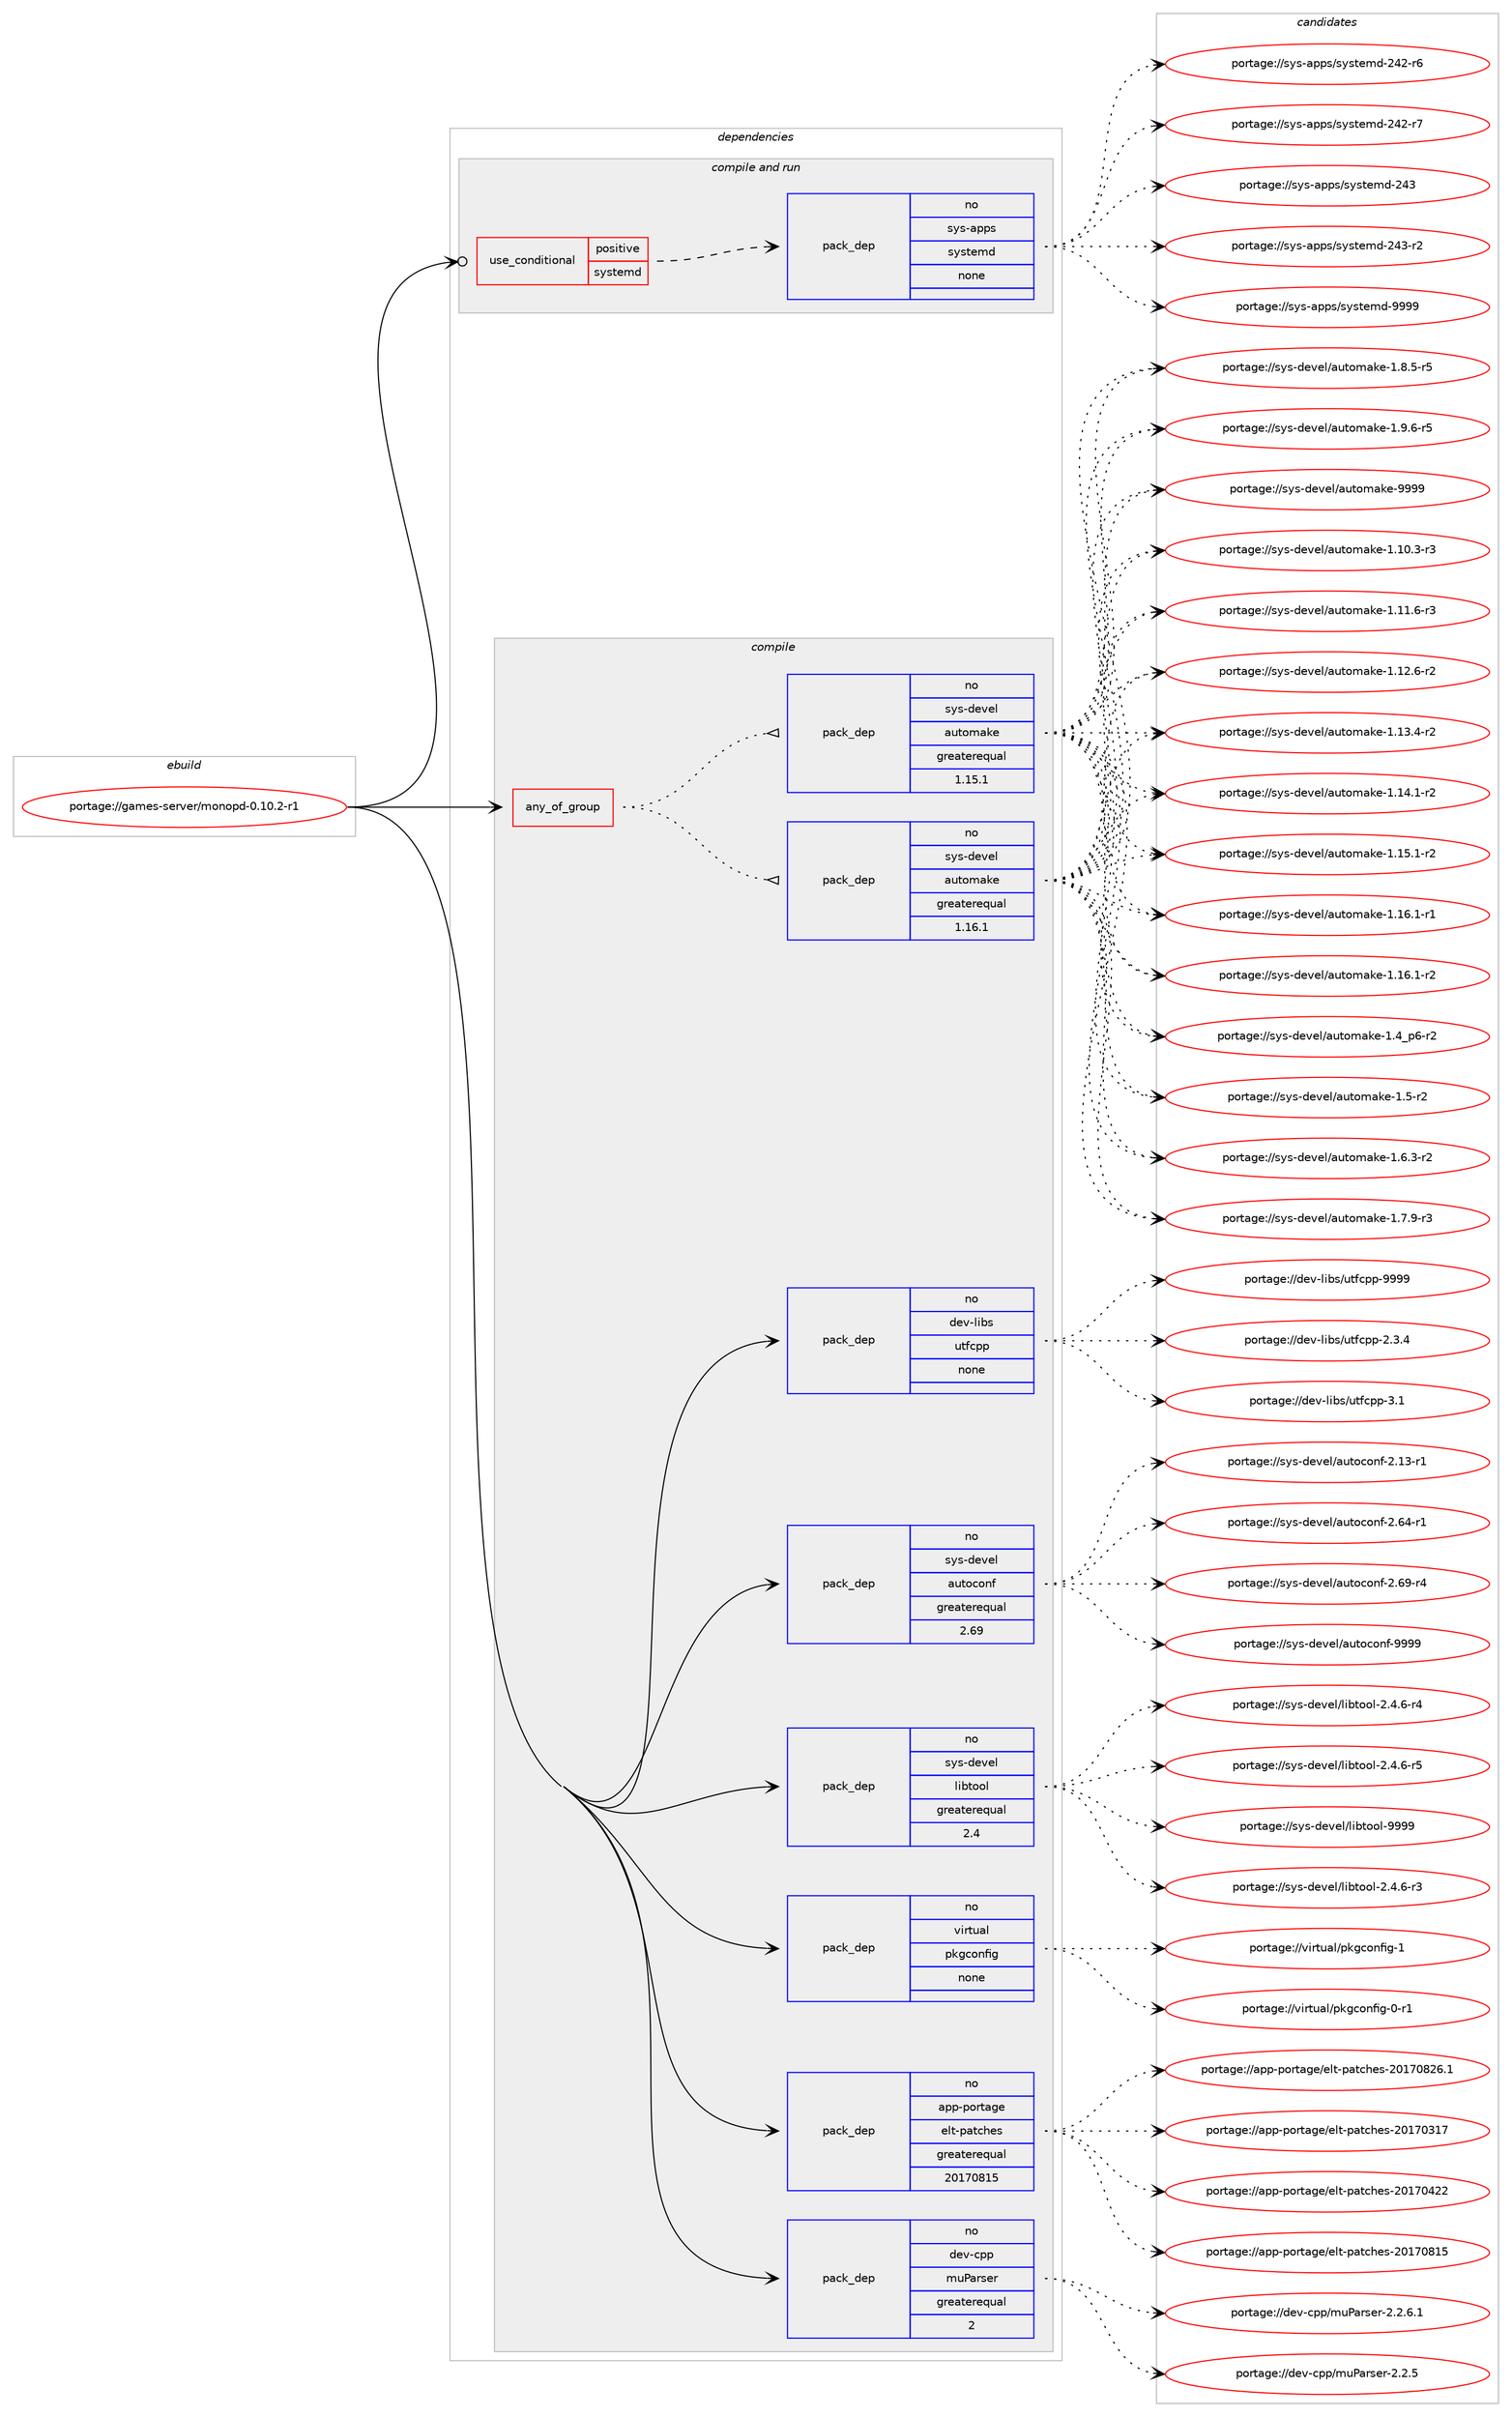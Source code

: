 digraph prolog {

# *************
# Graph options
# *************

newrank=true;
concentrate=true;
compound=true;
graph [rankdir=LR,fontname=Helvetica,fontsize=10,ranksep=1.5];#, ranksep=2.5, nodesep=0.2];
edge  [arrowhead=vee];
node  [fontname=Helvetica,fontsize=10];

# **********
# The ebuild
# **********

subgraph cluster_leftcol {
color=gray;
rank=same;
label=<<i>ebuild</i>>;
id [label="portage://games-server/monopd-0.10.2-r1", color=red, width=4, href="../games-server/monopd-0.10.2-r1.svg"];
}

# ****************
# The dependencies
# ****************

subgraph cluster_midcol {
color=gray;
label=<<i>dependencies</i>>;
subgraph cluster_compile {
fillcolor="#eeeeee";
style=filled;
label=<<i>compile</i>>;
subgraph any3950 {
dependency275947 [label=<<TABLE BORDER="0" CELLBORDER="1" CELLSPACING="0" CELLPADDING="4"><TR><TD CELLPADDING="10">any_of_group</TD></TR></TABLE>>, shape=none, color=red];subgraph pack198282 {
dependency275948 [label=<<TABLE BORDER="0" CELLBORDER="1" CELLSPACING="0" CELLPADDING="4" WIDTH="220"><TR><TD ROWSPAN="6" CELLPADDING="30">pack_dep</TD></TR><TR><TD WIDTH="110">no</TD></TR><TR><TD>sys-devel</TD></TR><TR><TD>automake</TD></TR><TR><TD>greaterequal</TD></TR><TR><TD>1.16.1</TD></TR></TABLE>>, shape=none, color=blue];
}
dependency275947:e -> dependency275948:w [weight=20,style="dotted",arrowhead="oinv"];
subgraph pack198283 {
dependency275949 [label=<<TABLE BORDER="0" CELLBORDER="1" CELLSPACING="0" CELLPADDING="4" WIDTH="220"><TR><TD ROWSPAN="6" CELLPADDING="30">pack_dep</TD></TR><TR><TD WIDTH="110">no</TD></TR><TR><TD>sys-devel</TD></TR><TR><TD>automake</TD></TR><TR><TD>greaterequal</TD></TR><TR><TD>1.15.1</TD></TR></TABLE>>, shape=none, color=blue];
}
dependency275947:e -> dependency275949:w [weight=20,style="dotted",arrowhead="oinv"];
}
id:e -> dependency275947:w [weight=20,style="solid",arrowhead="vee"];
subgraph pack198284 {
dependency275950 [label=<<TABLE BORDER="0" CELLBORDER="1" CELLSPACING="0" CELLPADDING="4" WIDTH="220"><TR><TD ROWSPAN="6" CELLPADDING="30">pack_dep</TD></TR><TR><TD WIDTH="110">no</TD></TR><TR><TD>app-portage</TD></TR><TR><TD>elt-patches</TD></TR><TR><TD>greaterequal</TD></TR><TR><TD>20170815</TD></TR></TABLE>>, shape=none, color=blue];
}
id:e -> dependency275950:w [weight=20,style="solid",arrowhead="vee"];
subgraph pack198285 {
dependency275951 [label=<<TABLE BORDER="0" CELLBORDER="1" CELLSPACING="0" CELLPADDING="4" WIDTH="220"><TR><TD ROWSPAN="6" CELLPADDING="30">pack_dep</TD></TR><TR><TD WIDTH="110">no</TD></TR><TR><TD>dev-cpp</TD></TR><TR><TD>muParser</TD></TR><TR><TD>greaterequal</TD></TR><TR><TD>2</TD></TR></TABLE>>, shape=none, color=blue];
}
id:e -> dependency275951:w [weight=20,style="solid",arrowhead="vee"];
subgraph pack198286 {
dependency275952 [label=<<TABLE BORDER="0" CELLBORDER="1" CELLSPACING="0" CELLPADDING="4" WIDTH="220"><TR><TD ROWSPAN="6" CELLPADDING="30">pack_dep</TD></TR><TR><TD WIDTH="110">no</TD></TR><TR><TD>dev-libs</TD></TR><TR><TD>utfcpp</TD></TR><TR><TD>none</TD></TR><TR><TD></TD></TR></TABLE>>, shape=none, color=blue];
}
id:e -> dependency275952:w [weight=20,style="solid",arrowhead="vee"];
subgraph pack198287 {
dependency275953 [label=<<TABLE BORDER="0" CELLBORDER="1" CELLSPACING="0" CELLPADDING="4" WIDTH="220"><TR><TD ROWSPAN="6" CELLPADDING="30">pack_dep</TD></TR><TR><TD WIDTH="110">no</TD></TR><TR><TD>sys-devel</TD></TR><TR><TD>autoconf</TD></TR><TR><TD>greaterequal</TD></TR><TR><TD>2.69</TD></TR></TABLE>>, shape=none, color=blue];
}
id:e -> dependency275953:w [weight=20,style="solid",arrowhead="vee"];
subgraph pack198288 {
dependency275954 [label=<<TABLE BORDER="0" CELLBORDER="1" CELLSPACING="0" CELLPADDING="4" WIDTH="220"><TR><TD ROWSPAN="6" CELLPADDING="30">pack_dep</TD></TR><TR><TD WIDTH="110">no</TD></TR><TR><TD>sys-devel</TD></TR><TR><TD>libtool</TD></TR><TR><TD>greaterequal</TD></TR><TR><TD>2.4</TD></TR></TABLE>>, shape=none, color=blue];
}
id:e -> dependency275954:w [weight=20,style="solid",arrowhead="vee"];
subgraph pack198289 {
dependency275955 [label=<<TABLE BORDER="0" CELLBORDER="1" CELLSPACING="0" CELLPADDING="4" WIDTH="220"><TR><TD ROWSPAN="6" CELLPADDING="30">pack_dep</TD></TR><TR><TD WIDTH="110">no</TD></TR><TR><TD>virtual</TD></TR><TR><TD>pkgconfig</TD></TR><TR><TD>none</TD></TR><TR><TD></TD></TR></TABLE>>, shape=none, color=blue];
}
id:e -> dependency275955:w [weight=20,style="solid",arrowhead="vee"];
}
subgraph cluster_compileandrun {
fillcolor="#eeeeee";
style=filled;
label=<<i>compile and run</i>>;
subgraph cond73641 {
dependency275956 [label=<<TABLE BORDER="0" CELLBORDER="1" CELLSPACING="0" CELLPADDING="4"><TR><TD ROWSPAN="3" CELLPADDING="10">use_conditional</TD></TR><TR><TD>positive</TD></TR><TR><TD>systemd</TD></TR></TABLE>>, shape=none, color=red];
subgraph pack198290 {
dependency275957 [label=<<TABLE BORDER="0" CELLBORDER="1" CELLSPACING="0" CELLPADDING="4" WIDTH="220"><TR><TD ROWSPAN="6" CELLPADDING="30">pack_dep</TD></TR><TR><TD WIDTH="110">no</TD></TR><TR><TD>sys-apps</TD></TR><TR><TD>systemd</TD></TR><TR><TD>none</TD></TR><TR><TD></TD></TR></TABLE>>, shape=none, color=blue];
}
dependency275956:e -> dependency275957:w [weight=20,style="dashed",arrowhead="vee"];
}
id:e -> dependency275956:w [weight=20,style="solid",arrowhead="odotvee"];
}
subgraph cluster_run {
fillcolor="#eeeeee";
style=filled;
label=<<i>run</i>>;
}
}

# **************
# The candidates
# **************

subgraph cluster_choices {
rank=same;
color=gray;
label=<<i>candidates</i>>;

subgraph choice198282 {
color=black;
nodesep=1;
choiceportage11512111545100101118101108479711711611110997107101454946494846514511451 [label="portage://sys-devel/automake-1.10.3-r3", color=red, width=4,href="../sys-devel/automake-1.10.3-r3.svg"];
choiceportage11512111545100101118101108479711711611110997107101454946494946544511451 [label="portage://sys-devel/automake-1.11.6-r3", color=red, width=4,href="../sys-devel/automake-1.11.6-r3.svg"];
choiceportage11512111545100101118101108479711711611110997107101454946495046544511450 [label="portage://sys-devel/automake-1.12.6-r2", color=red, width=4,href="../sys-devel/automake-1.12.6-r2.svg"];
choiceportage11512111545100101118101108479711711611110997107101454946495146524511450 [label="portage://sys-devel/automake-1.13.4-r2", color=red, width=4,href="../sys-devel/automake-1.13.4-r2.svg"];
choiceportage11512111545100101118101108479711711611110997107101454946495246494511450 [label="portage://sys-devel/automake-1.14.1-r2", color=red, width=4,href="../sys-devel/automake-1.14.1-r2.svg"];
choiceportage11512111545100101118101108479711711611110997107101454946495346494511450 [label="portage://sys-devel/automake-1.15.1-r2", color=red, width=4,href="../sys-devel/automake-1.15.1-r2.svg"];
choiceportage11512111545100101118101108479711711611110997107101454946495446494511449 [label="portage://sys-devel/automake-1.16.1-r1", color=red, width=4,href="../sys-devel/automake-1.16.1-r1.svg"];
choiceportage11512111545100101118101108479711711611110997107101454946495446494511450 [label="portage://sys-devel/automake-1.16.1-r2", color=red, width=4,href="../sys-devel/automake-1.16.1-r2.svg"];
choiceportage115121115451001011181011084797117116111109971071014549465295112544511450 [label="portage://sys-devel/automake-1.4_p6-r2", color=red, width=4,href="../sys-devel/automake-1.4_p6-r2.svg"];
choiceportage11512111545100101118101108479711711611110997107101454946534511450 [label="portage://sys-devel/automake-1.5-r2", color=red, width=4,href="../sys-devel/automake-1.5-r2.svg"];
choiceportage115121115451001011181011084797117116111109971071014549465446514511450 [label="portage://sys-devel/automake-1.6.3-r2", color=red, width=4,href="../sys-devel/automake-1.6.3-r2.svg"];
choiceportage115121115451001011181011084797117116111109971071014549465546574511451 [label="portage://sys-devel/automake-1.7.9-r3", color=red, width=4,href="../sys-devel/automake-1.7.9-r3.svg"];
choiceportage115121115451001011181011084797117116111109971071014549465646534511453 [label="portage://sys-devel/automake-1.8.5-r5", color=red, width=4,href="../sys-devel/automake-1.8.5-r5.svg"];
choiceportage115121115451001011181011084797117116111109971071014549465746544511453 [label="portage://sys-devel/automake-1.9.6-r5", color=red, width=4,href="../sys-devel/automake-1.9.6-r5.svg"];
choiceportage115121115451001011181011084797117116111109971071014557575757 [label="portage://sys-devel/automake-9999", color=red, width=4,href="../sys-devel/automake-9999.svg"];
dependency275948:e -> choiceportage11512111545100101118101108479711711611110997107101454946494846514511451:w [style=dotted,weight="100"];
dependency275948:e -> choiceportage11512111545100101118101108479711711611110997107101454946494946544511451:w [style=dotted,weight="100"];
dependency275948:e -> choiceportage11512111545100101118101108479711711611110997107101454946495046544511450:w [style=dotted,weight="100"];
dependency275948:e -> choiceportage11512111545100101118101108479711711611110997107101454946495146524511450:w [style=dotted,weight="100"];
dependency275948:e -> choiceportage11512111545100101118101108479711711611110997107101454946495246494511450:w [style=dotted,weight="100"];
dependency275948:e -> choiceportage11512111545100101118101108479711711611110997107101454946495346494511450:w [style=dotted,weight="100"];
dependency275948:e -> choiceportage11512111545100101118101108479711711611110997107101454946495446494511449:w [style=dotted,weight="100"];
dependency275948:e -> choiceportage11512111545100101118101108479711711611110997107101454946495446494511450:w [style=dotted,weight="100"];
dependency275948:e -> choiceportage115121115451001011181011084797117116111109971071014549465295112544511450:w [style=dotted,weight="100"];
dependency275948:e -> choiceportage11512111545100101118101108479711711611110997107101454946534511450:w [style=dotted,weight="100"];
dependency275948:e -> choiceportage115121115451001011181011084797117116111109971071014549465446514511450:w [style=dotted,weight="100"];
dependency275948:e -> choiceportage115121115451001011181011084797117116111109971071014549465546574511451:w [style=dotted,weight="100"];
dependency275948:e -> choiceportage115121115451001011181011084797117116111109971071014549465646534511453:w [style=dotted,weight="100"];
dependency275948:e -> choiceportage115121115451001011181011084797117116111109971071014549465746544511453:w [style=dotted,weight="100"];
dependency275948:e -> choiceportage115121115451001011181011084797117116111109971071014557575757:w [style=dotted,weight="100"];
}
subgraph choice198283 {
color=black;
nodesep=1;
choiceportage11512111545100101118101108479711711611110997107101454946494846514511451 [label="portage://sys-devel/automake-1.10.3-r3", color=red, width=4,href="../sys-devel/automake-1.10.3-r3.svg"];
choiceportage11512111545100101118101108479711711611110997107101454946494946544511451 [label="portage://sys-devel/automake-1.11.6-r3", color=red, width=4,href="../sys-devel/automake-1.11.6-r3.svg"];
choiceportage11512111545100101118101108479711711611110997107101454946495046544511450 [label="portage://sys-devel/automake-1.12.6-r2", color=red, width=4,href="../sys-devel/automake-1.12.6-r2.svg"];
choiceportage11512111545100101118101108479711711611110997107101454946495146524511450 [label="portage://sys-devel/automake-1.13.4-r2", color=red, width=4,href="../sys-devel/automake-1.13.4-r2.svg"];
choiceportage11512111545100101118101108479711711611110997107101454946495246494511450 [label="portage://sys-devel/automake-1.14.1-r2", color=red, width=4,href="../sys-devel/automake-1.14.1-r2.svg"];
choiceportage11512111545100101118101108479711711611110997107101454946495346494511450 [label="portage://sys-devel/automake-1.15.1-r2", color=red, width=4,href="../sys-devel/automake-1.15.1-r2.svg"];
choiceportage11512111545100101118101108479711711611110997107101454946495446494511449 [label="portage://sys-devel/automake-1.16.1-r1", color=red, width=4,href="../sys-devel/automake-1.16.1-r1.svg"];
choiceportage11512111545100101118101108479711711611110997107101454946495446494511450 [label="portage://sys-devel/automake-1.16.1-r2", color=red, width=4,href="../sys-devel/automake-1.16.1-r2.svg"];
choiceportage115121115451001011181011084797117116111109971071014549465295112544511450 [label="portage://sys-devel/automake-1.4_p6-r2", color=red, width=4,href="../sys-devel/automake-1.4_p6-r2.svg"];
choiceportage11512111545100101118101108479711711611110997107101454946534511450 [label="portage://sys-devel/automake-1.5-r2", color=red, width=4,href="../sys-devel/automake-1.5-r2.svg"];
choiceportage115121115451001011181011084797117116111109971071014549465446514511450 [label="portage://sys-devel/automake-1.6.3-r2", color=red, width=4,href="../sys-devel/automake-1.6.3-r2.svg"];
choiceportage115121115451001011181011084797117116111109971071014549465546574511451 [label="portage://sys-devel/automake-1.7.9-r3", color=red, width=4,href="../sys-devel/automake-1.7.9-r3.svg"];
choiceportage115121115451001011181011084797117116111109971071014549465646534511453 [label="portage://sys-devel/automake-1.8.5-r5", color=red, width=4,href="../sys-devel/automake-1.8.5-r5.svg"];
choiceportage115121115451001011181011084797117116111109971071014549465746544511453 [label="portage://sys-devel/automake-1.9.6-r5", color=red, width=4,href="../sys-devel/automake-1.9.6-r5.svg"];
choiceportage115121115451001011181011084797117116111109971071014557575757 [label="portage://sys-devel/automake-9999", color=red, width=4,href="../sys-devel/automake-9999.svg"];
dependency275949:e -> choiceportage11512111545100101118101108479711711611110997107101454946494846514511451:w [style=dotted,weight="100"];
dependency275949:e -> choiceportage11512111545100101118101108479711711611110997107101454946494946544511451:w [style=dotted,weight="100"];
dependency275949:e -> choiceportage11512111545100101118101108479711711611110997107101454946495046544511450:w [style=dotted,weight="100"];
dependency275949:e -> choiceportage11512111545100101118101108479711711611110997107101454946495146524511450:w [style=dotted,weight="100"];
dependency275949:e -> choiceportage11512111545100101118101108479711711611110997107101454946495246494511450:w [style=dotted,weight="100"];
dependency275949:e -> choiceportage11512111545100101118101108479711711611110997107101454946495346494511450:w [style=dotted,weight="100"];
dependency275949:e -> choiceportage11512111545100101118101108479711711611110997107101454946495446494511449:w [style=dotted,weight="100"];
dependency275949:e -> choiceportage11512111545100101118101108479711711611110997107101454946495446494511450:w [style=dotted,weight="100"];
dependency275949:e -> choiceportage115121115451001011181011084797117116111109971071014549465295112544511450:w [style=dotted,weight="100"];
dependency275949:e -> choiceportage11512111545100101118101108479711711611110997107101454946534511450:w [style=dotted,weight="100"];
dependency275949:e -> choiceportage115121115451001011181011084797117116111109971071014549465446514511450:w [style=dotted,weight="100"];
dependency275949:e -> choiceportage115121115451001011181011084797117116111109971071014549465546574511451:w [style=dotted,weight="100"];
dependency275949:e -> choiceportage115121115451001011181011084797117116111109971071014549465646534511453:w [style=dotted,weight="100"];
dependency275949:e -> choiceportage115121115451001011181011084797117116111109971071014549465746544511453:w [style=dotted,weight="100"];
dependency275949:e -> choiceportage115121115451001011181011084797117116111109971071014557575757:w [style=dotted,weight="100"];
}
subgraph choice198284 {
color=black;
nodesep=1;
choiceportage97112112451121111141169710310147101108116451129711699104101115455048495548514955 [label="portage://app-portage/elt-patches-20170317", color=red, width=4,href="../app-portage/elt-patches-20170317.svg"];
choiceportage97112112451121111141169710310147101108116451129711699104101115455048495548525050 [label="portage://app-portage/elt-patches-20170422", color=red, width=4,href="../app-portage/elt-patches-20170422.svg"];
choiceportage97112112451121111141169710310147101108116451129711699104101115455048495548564953 [label="portage://app-portage/elt-patches-20170815", color=red, width=4,href="../app-portage/elt-patches-20170815.svg"];
choiceportage971121124511211111411697103101471011081164511297116991041011154550484955485650544649 [label="portage://app-portage/elt-patches-20170826.1", color=red, width=4,href="../app-portage/elt-patches-20170826.1.svg"];
dependency275950:e -> choiceportage97112112451121111141169710310147101108116451129711699104101115455048495548514955:w [style=dotted,weight="100"];
dependency275950:e -> choiceportage97112112451121111141169710310147101108116451129711699104101115455048495548525050:w [style=dotted,weight="100"];
dependency275950:e -> choiceportage97112112451121111141169710310147101108116451129711699104101115455048495548564953:w [style=dotted,weight="100"];
dependency275950:e -> choiceportage971121124511211111411697103101471011081164511297116991041011154550484955485650544649:w [style=dotted,weight="100"];
}
subgraph choice198285 {
color=black;
nodesep=1;
choiceportage1001011184599112112471091178097114115101114455046504653 [label="portage://dev-cpp/muParser-2.2.5", color=red, width=4,href="../dev-cpp/muParser-2.2.5.svg"];
choiceportage10010111845991121124710911780971141151011144550465046544649 [label="portage://dev-cpp/muParser-2.2.6.1", color=red, width=4,href="../dev-cpp/muParser-2.2.6.1.svg"];
dependency275951:e -> choiceportage1001011184599112112471091178097114115101114455046504653:w [style=dotted,weight="100"];
dependency275951:e -> choiceportage10010111845991121124710911780971141151011144550465046544649:w [style=dotted,weight="100"];
}
subgraph choice198286 {
color=black;
nodesep=1;
choiceportage10010111845108105981154711711610299112112455046514652 [label="portage://dev-libs/utfcpp-2.3.4", color=red, width=4,href="../dev-libs/utfcpp-2.3.4.svg"];
choiceportage1001011184510810598115471171161029911211245514649 [label="portage://dev-libs/utfcpp-3.1", color=red, width=4,href="../dev-libs/utfcpp-3.1.svg"];
choiceportage100101118451081059811547117116102991121124557575757 [label="portage://dev-libs/utfcpp-9999", color=red, width=4,href="../dev-libs/utfcpp-9999.svg"];
dependency275952:e -> choiceportage10010111845108105981154711711610299112112455046514652:w [style=dotted,weight="100"];
dependency275952:e -> choiceportage1001011184510810598115471171161029911211245514649:w [style=dotted,weight="100"];
dependency275952:e -> choiceportage100101118451081059811547117116102991121124557575757:w [style=dotted,weight="100"];
}
subgraph choice198287 {
color=black;
nodesep=1;
choiceportage1151211154510010111810110847971171161119911111010245504649514511449 [label="portage://sys-devel/autoconf-2.13-r1", color=red, width=4,href="../sys-devel/autoconf-2.13-r1.svg"];
choiceportage1151211154510010111810110847971171161119911111010245504654524511449 [label="portage://sys-devel/autoconf-2.64-r1", color=red, width=4,href="../sys-devel/autoconf-2.64-r1.svg"];
choiceportage1151211154510010111810110847971171161119911111010245504654574511452 [label="portage://sys-devel/autoconf-2.69-r4", color=red, width=4,href="../sys-devel/autoconf-2.69-r4.svg"];
choiceportage115121115451001011181011084797117116111991111101024557575757 [label="portage://sys-devel/autoconf-9999", color=red, width=4,href="../sys-devel/autoconf-9999.svg"];
dependency275953:e -> choiceportage1151211154510010111810110847971171161119911111010245504649514511449:w [style=dotted,weight="100"];
dependency275953:e -> choiceportage1151211154510010111810110847971171161119911111010245504654524511449:w [style=dotted,weight="100"];
dependency275953:e -> choiceportage1151211154510010111810110847971171161119911111010245504654574511452:w [style=dotted,weight="100"];
dependency275953:e -> choiceportage115121115451001011181011084797117116111991111101024557575757:w [style=dotted,weight="100"];
}
subgraph choice198288 {
color=black;
nodesep=1;
choiceportage1151211154510010111810110847108105981161111111084550465246544511451 [label="portage://sys-devel/libtool-2.4.6-r3", color=red, width=4,href="../sys-devel/libtool-2.4.6-r3.svg"];
choiceportage1151211154510010111810110847108105981161111111084550465246544511452 [label="portage://sys-devel/libtool-2.4.6-r4", color=red, width=4,href="../sys-devel/libtool-2.4.6-r4.svg"];
choiceportage1151211154510010111810110847108105981161111111084550465246544511453 [label="portage://sys-devel/libtool-2.4.6-r5", color=red, width=4,href="../sys-devel/libtool-2.4.6-r5.svg"];
choiceportage1151211154510010111810110847108105981161111111084557575757 [label="portage://sys-devel/libtool-9999", color=red, width=4,href="../sys-devel/libtool-9999.svg"];
dependency275954:e -> choiceportage1151211154510010111810110847108105981161111111084550465246544511451:w [style=dotted,weight="100"];
dependency275954:e -> choiceportage1151211154510010111810110847108105981161111111084550465246544511452:w [style=dotted,weight="100"];
dependency275954:e -> choiceportage1151211154510010111810110847108105981161111111084550465246544511453:w [style=dotted,weight="100"];
dependency275954:e -> choiceportage1151211154510010111810110847108105981161111111084557575757:w [style=dotted,weight="100"];
}
subgraph choice198289 {
color=black;
nodesep=1;
choiceportage11810511411611797108471121071039911111010210510345484511449 [label="portage://virtual/pkgconfig-0-r1", color=red, width=4,href="../virtual/pkgconfig-0-r1.svg"];
choiceportage1181051141161179710847112107103991111101021051034549 [label="portage://virtual/pkgconfig-1", color=red, width=4,href="../virtual/pkgconfig-1.svg"];
dependency275955:e -> choiceportage11810511411611797108471121071039911111010210510345484511449:w [style=dotted,weight="100"];
dependency275955:e -> choiceportage1181051141161179710847112107103991111101021051034549:w [style=dotted,weight="100"];
}
subgraph choice198290 {
color=black;
nodesep=1;
choiceportage115121115459711211211547115121115116101109100455052504511454 [label="portage://sys-apps/systemd-242-r6", color=red, width=4,href="../sys-apps/systemd-242-r6.svg"];
choiceportage115121115459711211211547115121115116101109100455052504511455 [label="portage://sys-apps/systemd-242-r7", color=red, width=4,href="../sys-apps/systemd-242-r7.svg"];
choiceportage11512111545971121121154711512111511610110910045505251 [label="portage://sys-apps/systemd-243", color=red, width=4,href="../sys-apps/systemd-243.svg"];
choiceportage115121115459711211211547115121115116101109100455052514511450 [label="portage://sys-apps/systemd-243-r2", color=red, width=4,href="../sys-apps/systemd-243-r2.svg"];
choiceportage1151211154597112112115471151211151161011091004557575757 [label="portage://sys-apps/systemd-9999", color=red, width=4,href="../sys-apps/systemd-9999.svg"];
dependency275957:e -> choiceportage115121115459711211211547115121115116101109100455052504511454:w [style=dotted,weight="100"];
dependency275957:e -> choiceportage115121115459711211211547115121115116101109100455052504511455:w [style=dotted,weight="100"];
dependency275957:e -> choiceportage11512111545971121121154711512111511610110910045505251:w [style=dotted,weight="100"];
dependency275957:e -> choiceportage115121115459711211211547115121115116101109100455052514511450:w [style=dotted,weight="100"];
dependency275957:e -> choiceportage1151211154597112112115471151211151161011091004557575757:w [style=dotted,weight="100"];
}
}

}
